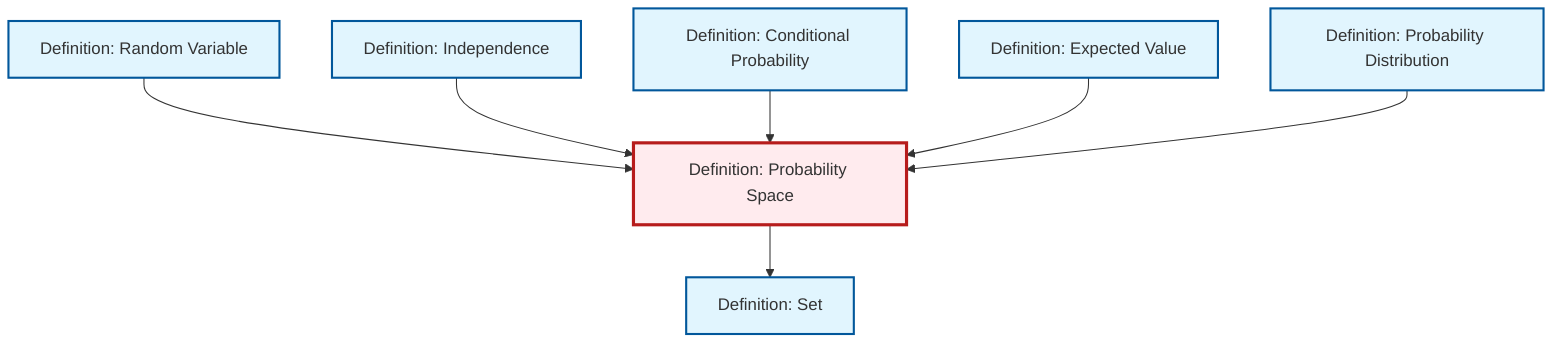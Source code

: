 graph TD
    classDef definition fill:#e1f5fe,stroke:#01579b,stroke-width:2px
    classDef theorem fill:#f3e5f5,stroke:#4a148c,stroke-width:2px
    classDef axiom fill:#fff3e0,stroke:#e65100,stroke-width:2px
    classDef example fill:#e8f5e9,stroke:#1b5e20,stroke-width:2px
    classDef current fill:#ffebee,stroke:#b71c1c,stroke-width:3px
    def-conditional-probability["Definition: Conditional Probability"]:::definition
    def-set["Definition: Set"]:::definition
    def-probability-distribution["Definition: Probability Distribution"]:::definition
    def-probability-space["Definition: Probability Space"]:::definition
    def-random-variable["Definition: Random Variable"]:::definition
    def-expectation["Definition: Expected Value"]:::definition
    def-independence["Definition: Independence"]:::definition
    def-random-variable --> def-probability-space
    def-independence --> def-probability-space
    def-conditional-probability --> def-probability-space
    def-expectation --> def-probability-space
    def-probability-distribution --> def-probability-space
    def-probability-space --> def-set
    class def-probability-space current
